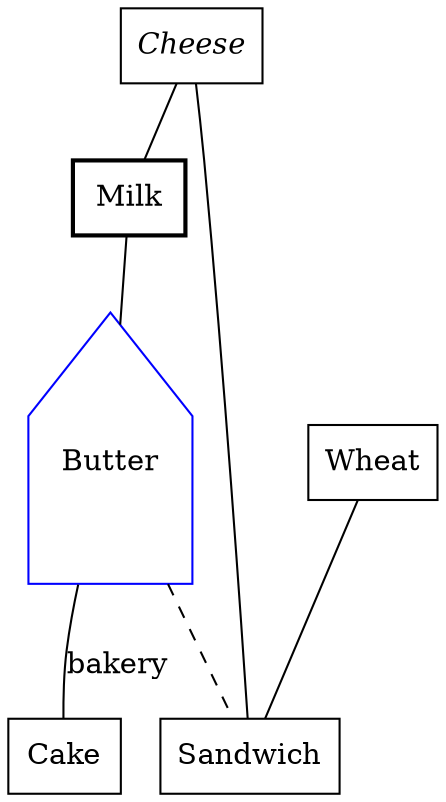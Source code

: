 graph test2
{
node [shape=box]
0 [label=Milk, style=bold ]
Butter [shape=house,height=2, color=blue]
Cheese [fontname="Palatino-Italic"]
Wheat -- Sandwich
Cheese -- 0 -- Butter Butter -- Cake [label = bakery]
Butter -- Sandwich [style = dashed]
Cheese -- Sandwich
}
